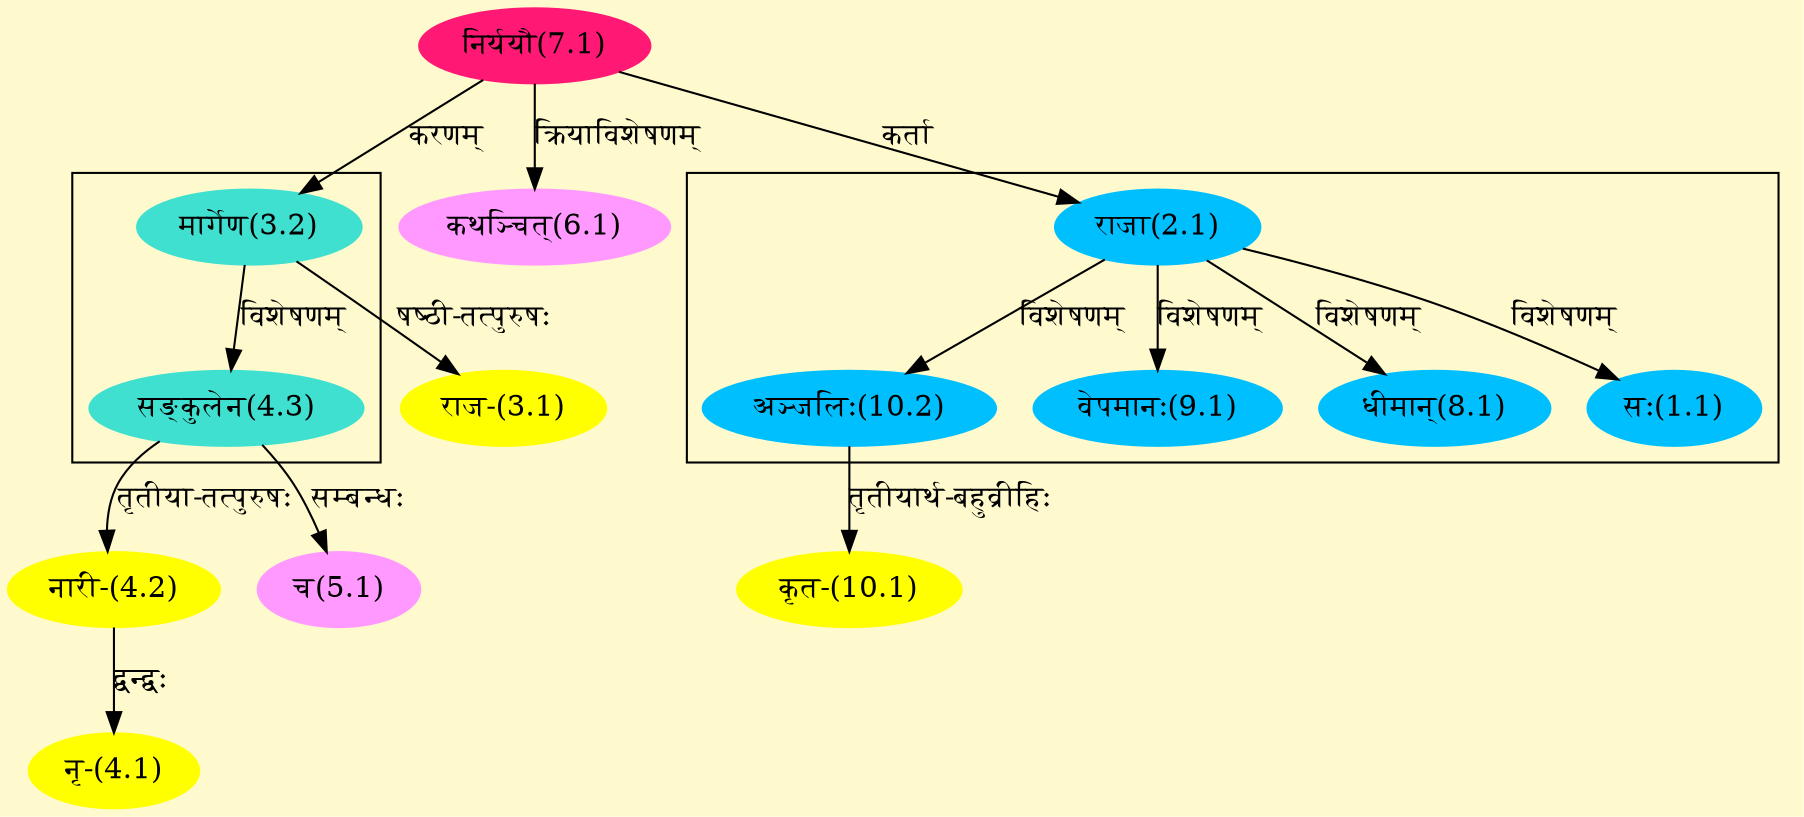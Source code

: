 digraph G{
rankdir=BT;
 compound=true;
 bgcolor="lemonchiffon1";

subgraph cluster_1{
Node1_1 [style=filled, color="#00BFFF" label = "सः(1.1)"]
Node2_1 [style=filled, color="#00BFFF" label = "राजा(2.1)"]
Node8_1 [style=filled, color="#00BFFF" label = "धीमान्(8.1)"]
Node9_1 [style=filled, color="#00BFFF" label = "वेपमानः(9.1)"]
Node10_2 [style=filled, color="#00BFFF" label = "अञ्जलिः(10.2)"]

}

subgraph cluster_2{
Node4_3 [style=filled, color="#40E0D0" label = "सङ्कुलेन(4.3)"]
Node3_2 [style=filled, color="#40E0D0" label = "मार्गेण(3.2)"]

}
Node2_1 [style=filled, color="#00BFFF" label = "राजा(2.1)"]
Node7_1 [style=filled, color="#FF1975" label = "निर्ययौ(7.1)"]
Node3_1 [style=filled, color="#FFFF00" label = "राज-(3.1)"]
Node3_2 [style=filled, color="#40E0D0" label = "मार्गेण(3.2)"]
Node4_1 [style=filled, color="#FFFF00" label = "नृ-(4.1)"]
Node4_2 [style=filled, color="#FFFF00" label = "नारी-(4.2)"]
Node4_3 [style=filled, color="#40E0D0" label = "सङ्कुलेन(4.3)"]
Node5_1 [style=filled, color="#FF99FF" label = "च(5.1)"]
Node6_1 [style=filled, color="#FF99FF" label = "कथञ्चित्(6.1)"]
Node10_1 [style=filled, color="#FFFF00" label = "कृत-(10.1)"]
Node10_2 [style=filled, color="#00BFFF" label = "अञ्जलिः(10.2)"]
/* Start of Relations section */

Node1_1 -> Node2_1 [  label="विशेषणम्"  dir="back" ]
Node2_1 -> Node7_1 [  label="कर्ता"  dir="back" ]
Node3_1 -> Node3_2 [  label="षष्ठी-तत्पुरुषः"  dir="back" ]
Node3_2 -> Node7_1 [  label="करणम्"  dir="back" ]
Node4_1 -> Node4_2 [  label="द्वन्द्वः"  dir="back" ]
Node4_2 -> Node4_3 [  label="तृतीया-तत्पुरुषः"  dir="back" ]
Node4_3 -> Node3_2 [  label="विशेषणम्"  dir="back" ]
Node5_1 -> Node4_3 [  label="सम्बन्धः"  dir="back" ]
Node6_1 -> Node7_1 [  label="क्रियाविशेषणम्"  dir="back" ]
Node8_1 -> Node2_1 [  label="विशेषणम्"  dir="back" ]
Node9_1 -> Node2_1 [  label="विशेषणम्"  dir="back" ]
Node10_1 -> Node10_2 [  label="तृतीयार्थ-बहुव्रीहिः"  dir="back" ]
Node10_2 -> Node2_1 [  label="विशेषणम्"  dir="back" ]
}
